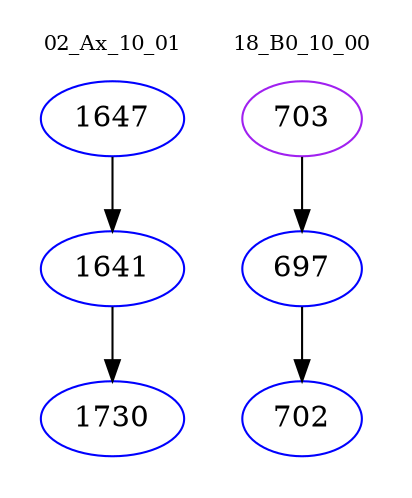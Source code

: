 digraph{
subgraph cluster_0 {
color = white
label = "02_Ax_10_01";
fontsize=10;
T0_1647 [label="1647", color="blue"]
T0_1647 -> T0_1641 [color="black"]
T0_1641 [label="1641", color="blue"]
T0_1641 -> T0_1730 [color="black"]
T0_1730 [label="1730", color="blue"]
}
subgraph cluster_1 {
color = white
label = "18_B0_10_00";
fontsize=10;
T1_703 [label="703", color="purple"]
T1_703 -> T1_697 [color="black"]
T1_697 [label="697", color="blue"]
T1_697 -> T1_702 [color="black"]
T1_702 [label="702", color="blue"]
}
}
